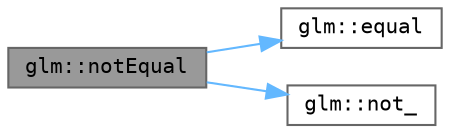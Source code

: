 digraph "glm::notEqual"
{
 // LATEX_PDF_SIZE
  bgcolor="transparent";
  edge [fontname=Terminal,fontsize=10,labelfontname=Helvetica,labelfontsize=10];
  node [fontname=Terminal,fontsize=10,shape=box,height=0.2,width=0.4];
  rankdir="LR";
  Node1 [label="glm::notEqual",height=0.2,width=0.4,color="gray40", fillcolor="grey60", style="filled", fontcolor="black",tooltip=" "];
  Node1 -> Node2 [color="steelblue1",style="solid"];
  Node2 [label="glm::equal",height=0.2,width=0.4,color="grey40", fillcolor="white", style="filled",URL="$group__core__func__vector__relational.html#gaf539cf490630ba648dfd6e36aef910a1",tooltip=" "];
  Node1 -> Node3 [color="steelblue1",style="solid"];
  Node3 [label="glm::not_",height=0.2,width=0.4,color="grey40", fillcolor="white", style="filled",URL="$group__core__func__vector__relational.html#ga152b41ff0ce1f74822e98e9a0384a645",tooltip=" "];
}
